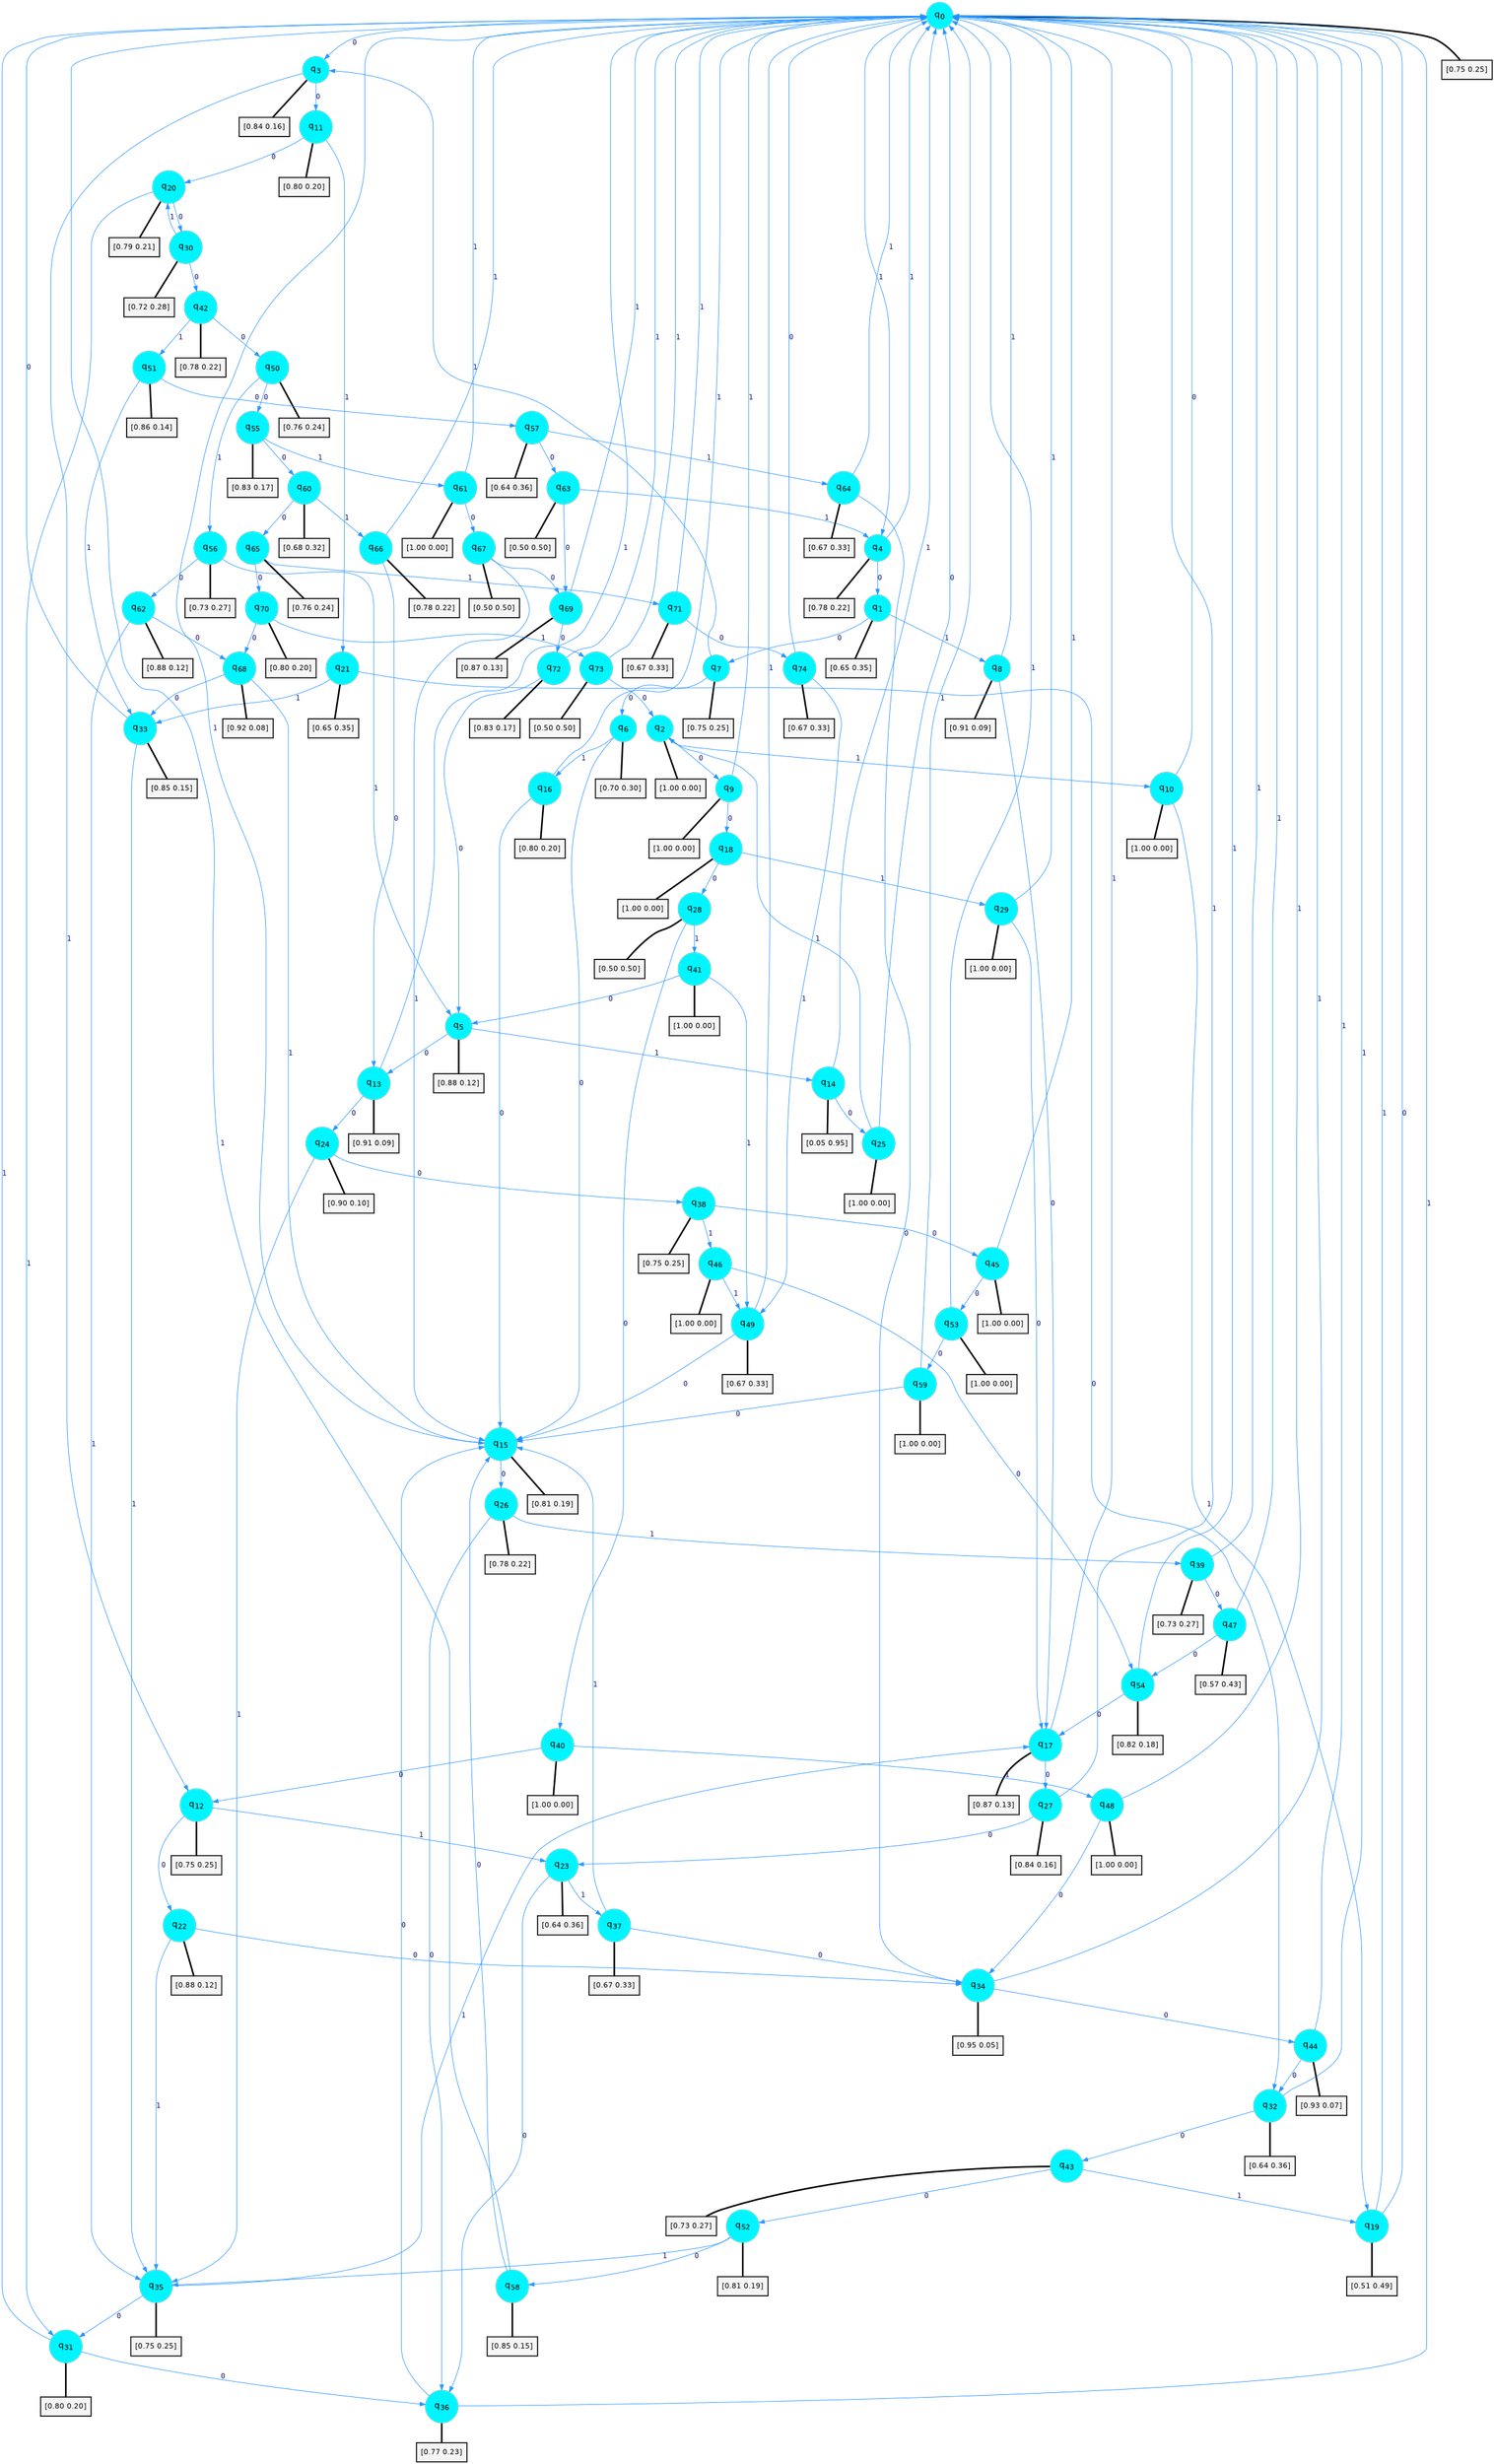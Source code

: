 digraph G {
graph [
bgcolor=transparent, dpi=300, rankdir=TD, size="40,25"];
node [
color=gray, fillcolor=turquoise1, fontcolor=black, fontname=Helvetica, fontsize=16, fontweight=bold, shape=circle, style=filled];
edge [
arrowsize=1, color=dodgerblue1, fontcolor=midnightblue, fontname=courier, fontweight=bold, penwidth=1, style=solid, weight=20];
0[label=<q<SUB>0</SUB>>];
1[label=<q<SUB>1</SUB>>];
2[label=<q<SUB>2</SUB>>];
3[label=<q<SUB>3</SUB>>];
4[label=<q<SUB>4</SUB>>];
5[label=<q<SUB>5</SUB>>];
6[label=<q<SUB>6</SUB>>];
7[label=<q<SUB>7</SUB>>];
8[label=<q<SUB>8</SUB>>];
9[label=<q<SUB>9</SUB>>];
10[label=<q<SUB>10</SUB>>];
11[label=<q<SUB>11</SUB>>];
12[label=<q<SUB>12</SUB>>];
13[label=<q<SUB>13</SUB>>];
14[label=<q<SUB>14</SUB>>];
15[label=<q<SUB>15</SUB>>];
16[label=<q<SUB>16</SUB>>];
17[label=<q<SUB>17</SUB>>];
18[label=<q<SUB>18</SUB>>];
19[label=<q<SUB>19</SUB>>];
20[label=<q<SUB>20</SUB>>];
21[label=<q<SUB>21</SUB>>];
22[label=<q<SUB>22</SUB>>];
23[label=<q<SUB>23</SUB>>];
24[label=<q<SUB>24</SUB>>];
25[label=<q<SUB>25</SUB>>];
26[label=<q<SUB>26</SUB>>];
27[label=<q<SUB>27</SUB>>];
28[label=<q<SUB>28</SUB>>];
29[label=<q<SUB>29</SUB>>];
30[label=<q<SUB>30</SUB>>];
31[label=<q<SUB>31</SUB>>];
32[label=<q<SUB>32</SUB>>];
33[label=<q<SUB>33</SUB>>];
34[label=<q<SUB>34</SUB>>];
35[label=<q<SUB>35</SUB>>];
36[label=<q<SUB>36</SUB>>];
37[label=<q<SUB>37</SUB>>];
38[label=<q<SUB>38</SUB>>];
39[label=<q<SUB>39</SUB>>];
40[label=<q<SUB>40</SUB>>];
41[label=<q<SUB>41</SUB>>];
42[label=<q<SUB>42</SUB>>];
43[label=<q<SUB>43</SUB>>];
44[label=<q<SUB>44</SUB>>];
45[label=<q<SUB>45</SUB>>];
46[label=<q<SUB>46</SUB>>];
47[label=<q<SUB>47</SUB>>];
48[label=<q<SUB>48</SUB>>];
49[label=<q<SUB>49</SUB>>];
50[label=<q<SUB>50</SUB>>];
51[label=<q<SUB>51</SUB>>];
52[label=<q<SUB>52</SUB>>];
53[label=<q<SUB>53</SUB>>];
54[label=<q<SUB>54</SUB>>];
55[label=<q<SUB>55</SUB>>];
56[label=<q<SUB>56</SUB>>];
57[label=<q<SUB>57</SUB>>];
58[label=<q<SUB>58</SUB>>];
59[label=<q<SUB>59</SUB>>];
60[label=<q<SUB>60</SUB>>];
61[label=<q<SUB>61</SUB>>];
62[label=<q<SUB>62</SUB>>];
63[label=<q<SUB>63</SUB>>];
64[label=<q<SUB>64</SUB>>];
65[label=<q<SUB>65</SUB>>];
66[label=<q<SUB>66</SUB>>];
67[label=<q<SUB>67</SUB>>];
68[label=<q<SUB>68</SUB>>];
69[label=<q<SUB>69</SUB>>];
70[label=<q<SUB>70</SUB>>];
71[label=<q<SUB>71</SUB>>];
72[label=<q<SUB>72</SUB>>];
73[label=<q<SUB>73</SUB>>];
74[label=<q<SUB>74</SUB>>];
75[label="[0.75 0.25]", shape=box,fontcolor=black, fontname=Helvetica, fontsize=14, penwidth=2, fillcolor=whitesmoke,color=black];
76[label="[0.65 0.35]", shape=box,fontcolor=black, fontname=Helvetica, fontsize=14, penwidth=2, fillcolor=whitesmoke,color=black];
77[label="[1.00 0.00]", shape=box,fontcolor=black, fontname=Helvetica, fontsize=14, penwidth=2, fillcolor=whitesmoke,color=black];
78[label="[0.84 0.16]", shape=box,fontcolor=black, fontname=Helvetica, fontsize=14, penwidth=2, fillcolor=whitesmoke,color=black];
79[label="[0.78 0.22]", shape=box,fontcolor=black, fontname=Helvetica, fontsize=14, penwidth=2, fillcolor=whitesmoke,color=black];
80[label="[0.88 0.12]", shape=box,fontcolor=black, fontname=Helvetica, fontsize=14, penwidth=2, fillcolor=whitesmoke,color=black];
81[label="[0.70 0.30]", shape=box,fontcolor=black, fontname=Helvetica, fontsize=14, penwidth=2, fillcolor=whitesmoke,color=black];
82[label="[0.75 0.25]", shape=box,fontcolor=black, fontname=Helvetica, fontsize=14, penwidth=2, fillcolor=whitesmoke,color=black];
83[label="[0.91 0.09]", shape=box,fontcolor=black, fontname=Helvetica, fontsize=14, penwidth=2, fillcolor=whitesmoke,color=black];
84[label="[1.00 0.00]", shape=box,fontcolor=black, fontname=Helvetica, fontsize=14, penwidth=2, fillcolor=whitesmoke,color=black];
85[label="[1.00 0.00]", shape=box,fontcolor=black, fontname=Helvetica, fontsize=14, penwidth=2, fillcolor=whitesmoke,color=black];
86[label="[0.80 0.20]", shape=box,fontcolor=black, fontname=Helvetica, fontsize=14, penwidth=2, fillcolor=whitesmoke,color=black];
87[label="[0.75 0.25]", shape=box,fontcolor=black, fontname=Helvetica, fontsize=14, penwidth=2, fillcolor=whitesmoke,color=black];
88[label="[0.91 0.09]", shape=box,fontcolor=black, fontname=Helvetica, fontsize=14, penwidth=2, fillcolor=whitesmoke,color=black];
89[label="[0.05 0.95]", shape=box,fontcolor=black, fontname=Helvetica, fontsize=14, penwidth=2, fillcolor=whitesmoke,color=black];
90[label="[0.81 0.19]", shape=box,fontcolor=black, fontname=Helvetica, fontsize=14, penwidth=2, fillcolor=whitesmoke,color=black];
91[label="[0.80 0.20]", shape=box,fontcolor=black, fontname=Helvetica, fontsize=14, penwidth=2, fillcolor=whitesmoke,color=black];
92[label="[0.87 0.13]", shape=box,fontcolor=black, fontname=Helvetica, fontsize=14, penwidth=2, fillcolor=whitesmoke,color=black];
93[label="[1.00 0.00]", shape=box,fontcolor=black, fontname=Helvetica, fontsize=14, penwidth=2, fillcolor=whitesmoke,color=black];
94[label="[0.51 0.49]", shape=box,fontcolor=black, fontname=Helvetica, fontsize=14, penwidth=2, fillcolor=whitesmoke,color=black];
95[label="[0.79 0.21]", shape=box,fontcolor=black, fontname=Helvetica, fontsize=14, penwidth=2, fillcolor=whitesmoke,color=black];
96[label="[0.65 0.35]", shape=box,fontcolor=black, fontname=Helvetica, fontsize=14, penwidth=2, fillcolor=whitesmoke,color=black];
97[label="[0.88 0.12]", shape=box,fontcolor=black, fontname=Helvetica, fontsize=14, penwidth=2, fillcolor=whitesmoke,color=black];
98[label="[0.64 0.36]", shape=box,fontcolor=black, fontname=Helvetica, fontsize=14, penwidth=2, fillcolor=whitesmoke,color=black];
99[label="[0.90 0.10]", shape=box,fontcolor=black, fontname=Helvetica, fontsize=14, penwidth=2, fillcolor=whitesmoke,color=black];
100[label="[1.00 0.00]", shape=box,fontcolor=black, fontname=Helvetica, fontsize=14, penwidth=2, fillcolor=whitesmoke,color=black];
101[label="[0.78 0.22]", shape=box,fontcolor=black, fontname=Helvetica, fontsize=14, penwidth=2, fillcolor=whitesmoke,color=black];
102[label="[0.84 0.16]", shape=box,fontcolor=black, fontname=Helvetica, fontsize=14, penwidth=2, fillcolor=whitesmoke,color=black];
103[label="[0.50 0.50]", shape=box,fontcolor=black, fontname=Helvetica, fontsize=14, penwidth=2, fillcolor=whitesmoke,color=black];
104[label="[1.00 0.00]", shape=box,fontcolor=black, fontname=Helvetica, fontsize=14, penwidth=2, fillcolor=whitesmoke,color=black];
105[label="[0.72 0.28]", shape=box,fontcolor=black, fontname=Helvetica, fontsize=14, penwidth=2, fillcolor=whitesmoke,color=black];
106[label="[0.80 0.20]", shape=box,fontcolor=black, fontname=Helvetica, fontsize=14, penwidth=2, fillcolor=whitesmoke,color=black];
107[label="[0.64 0.36]", shape=box,fontcolor=black, fontname=Helvetica, fontsize=14, penwidth=2, fillcolor=whitesmoke,color=black];
108[label="[0.85 0.15]", shape=box,fontcolor=black, fontname=Helvetica, fontsize=14, penwidth=2, fillcolor=whitesmoke,color=black];
109[label="[0.95 0.05]", shape=box,fontcolor=black, fontname=Helvetica, fontsize=14, penwidth=2, fillcolor=whitesmoke,color=black];
110[label="[0.75 0.25]", shape=box,fontcolor=black, fontname=Helvetica, fontsize=14, penwidth=2, fillcolor=whitesmoke,color=black];
111[label="[0.77 0.23]", shape=box,fontcolor=black, fontname=Helvetica, fontsize=14, penwidth=2, fillcolor=whitesmoke,color=black];
112[label="[0.67 0.33]", shape=box,fontcolor=black, fontname=Helvetica, fontsize=14, penwidth=2, fillcolor=whitesmoke,color=black];
113[label="[0.75 0.25]", shape=box,fontcolor=black, fontname=Helvetica, fontsize=14, penwidth=2, fillcolor=whitesmoke,color=black];
114[label="[0.73 0.27]", shape=box,fontcolor=black, fontname=Helvetica, fontsize=14, penwidth=2, fillcolor=whitesmoke,color=black];
115[label="[1.00 0.00]", shape=box,fontcolor=black, fontname=Helvetica, fontsize=14, penwidth=2, fillcolor=whitesmoke,color=black];
116[label="[1.00 0.00]", shape=box,fontcolor=black, fontname=Helvetica, fontsize=14, penwidth=2, fillcolor=whitesmoke,color=black];
117[label="[0.78 0.22]", shape=box,fontcolor=black, fontname=Helvetica, fontsize=14, penwidth=2, fillcolor=whitesmoke,color=black];
118[label="[0.73 0.27]", shape=box,fontcolor=black, fontname=Helvetica, fontsize=14, penwidth=2, fillcolor=whitesmoke,color=black];
119[label="[0.93 0.07]", shape=box,fontcolor=black, fontname=Helvetica, fontsize=14, penwidth=2, fillcolor=whitesmoke,color=black];
120[label="[1.00 0.00]", shape=box,fontcolor=black, fontname=Helvetica, fontsize=14, penwidth=2, fillcolor=whitesmoke,color=black];
121[label="[1.00 0.00]", shape=box,fontcolor=black, fontname=Helvetica, fontsize=14, penwidth=2, fillcolor=whitesmoke,color=black];
122[label="[0.57 0.43]", shape=box,fontcolor=black, fontname=Helvetica, fontsize=14, penwidth=2, fillcolor=whitesmoke,color=black];
123[label="[1.00 0.00]", shape=box,fontcolor=black, fontname=Helvetica, fontsize=14, penwidth=2, fillcolor=whitesmoke,color=black];
124[label="[0.67 0.33]", shape=box,fontcolor=black, fontname=Helvetica, fontsize=14, penwidth=2, fillcolor=whitesmoke,color=black];
125[label="[0.76 0.24]", shape=box,fontcolor=black, fontname=Helvetica, fontsize=14, penwidth=2, fillcolor=whitesmoke,color=black];
126[label="[0.86 0.14]", shape=box,fontcolor=black, fontname=Helvetica, fontsize=14, penwidth=2, fillcolor=whitesmoke,color=black];
127[label="[0.81 0.19]", shape=box,fontcolor=black, fontname=Helvetica, fontsize=14, penwidth=2, fillcolor=whitesmoke,color=black];
128[label="[1.00 0.00]", shape=box,fontcolor=black, fontname=Helvetica, fontsize=14, penwidth=2, fillcolor=whitesmoke,color=black];
129[label="[0.82 0.18]", shape=box,fontcolor=black, fontname=Helvetica, fontsize=14, penwidth=2, fillcolor=whitesmoke,color=black];
130[label="[0.83 0.17]", shape=box,fontcolor=black, fontname=Helvetica, fontsize=14, penwidth=2, fillcolor=whitesmoke,color=black];
131[label="[0.73 0.27]", shape=box,fontcolor=black, fontname=Helvetica, fontsize=14, penwidth=2, fillcolor=whitesmoke,color=black];
132[label="[0.64 0.36]", shape=box,fontcolor=black, fontname=Helvetica, fontsize=14, penwidth=2, fillcolor=whitesmoke,color=black];
133[label="[0.85 0.15]", shape=box,fontcolor=black, fontname=Helvetica, fontsize=14, penwidth=2, fillcolor=whitesmoke,color=black];
134[label="[1.00 0.00]", shape=box,fontcolor=black, fontname=Helvetica, fontsize=14, penwidth=2, fillcolor=whitesmoke,color=black];
135[label="[0.68 0.32]", shape=box,fontcolor=black, fontname=Helvetica, fontsize=14, penwidth=2, fillcolor=whitesmoke,color=black];
136[label="[1.00 0.00]", shape=box,fontcolor=black, fontname=Helvetica, fontsize=14, penwidth=2, fillcolor=whitesmoke,color=black];
137[label="[0.88 0.12]", shape=box,fontcolor=black, fontname=Helvetica, fontsize=14, penwidth=2, fillcolor=whitesmoke,color=black];
138[label="[0.50 0.50]", shape=box,fontcolor=black, fontname=Helvetica, fontsize=14, penwidth=2, fillcolor=whitesmoke,color=black];
139[label="[0.67 0.33]", shape=box,fontcolor=black, fontname=Helvetica, fontsize=14, penwidth=2, fillcolor=whitesmoke,color=black];
140[label="[0.76 0.24]", shape=box,fontcolor=black, fontname=Helvetica, fontsize=14, penwidth=2, fillcolor=whitesmoke,color=black];
141[label="[0.78 0.22]", shape=box,fontcolor=black, fontname=Helvetica, fontsize=14, penwidth=2, fillcolor=whitesmoke,color=black];
142[label="[0.50 0.50]", shape=box,fontcolor=black, fontname=Helvetica, fontsize=14, penwidth=2, fillcolor=whitesmoke,color=black];
143[label="[0.92 0.08]", shape=box,fontcolor=black, fontname=Helvetica, fontsize=14, penwidth=2, fillcolor=whitesmoke,color=black];
144[label="[0.87 0.13]", shape=box,fontcolor=black, fontname=Helvetica, fontsize=14, penwidth=2, fillcolor=whitesmoke,color=black];
145[label="[0.80 0.20]", shape=box,fontcolor=black, fontname=Helvetica, fontsize=14, penwidth=2, fillcolor=whitesmoke,color=black];
146[label="[0.67 0.33]", shape=box,fontcolor=black, fontname=Helvetica, fontsize=14, penwidth=2, fillcolor=whitesmoke,color=black];
147[label="[0.83 0.17]", shape=box,fontcolor=black, fontname=Helvetica, fontsize=14, penwidth=2, fillcolor=whitesmoke,color=black];
148[label="[0.50 0.50]", shape=box,fontcolor=black, fontname=Helvetica, fontsize=14, penwidth=2, fillcolor=whitesmoke,color=black];
149[label="[0.67 0.33]", shape=box,fontcolor=black, fontname=Helvetica, fontsize=14, penwidth=2, fillcolor=whitesmoke,color=black];
0->3 [label=0];
0->4 [label=1];
0->75 [arrowhead=none, penwidth=3,color=black];
1->7 [label=0];
1->8 [label=1];
1->76 [arrowhead=none, penwidth=3,color=black];
2->9 [label=0];
2->10 [label=1];
2->77 [arrowhead=none, penwidth=3,color=black];
3->11 [label=0];
3->12 [label=1];
3->78 [arrowhead=none, penwidth=3,color=black];
4->1 [label=0];
4->0 [label=1];
4->79 [arrowhead=none, penwidth=3,color=black];
5->13 [label=0];
5->14 [label=1];
5->80 [arrowhead=none, penwidth=3,color=black];
6->15 [label=0];
6->16 [label=1];
6->81 [arrowhead=none, penwidth=3,color=black];
7->6 [label=0];
7->3 [label=1];
7->82 [arrowhead=none, penwidth=3,color=black];
8->17 [label=0];
8->0 [label=1];
8->83 [arrowhead=none, penwidth=3,color=black];
9->18 [label=0];
9->0 [label=1];
9->84 [arrowhead=none, penwidth=3,color=black];
10->0 [label=0];
10->19 [label=1];
10->85 [arrowhead=none, penwidth=3,color=black];
11->20 [label=0];
11->21 [label=1];
11->86 [arrowhead=none, penwidth=3,color=black];
12->22 [label=0];
12->23 [label=1];
12->87 [arrowhead=none, penwidth=3,color=black];
13->24 [label=0];
13->0 [label=1];
13->88 [arrowhead=none, penwidth=3,color=black];
14->25 [label=0];
14->0 [label=1];
14->89 [arrowhead=none, penwidth=3,color=black];
15->26 [label=0];
15->0 [label=1];
15->90 [arrowhead=none, penwidth=3,color=black];
16->15 [label=0];
16->0 [label=1];
16->91 [arrowhead=none, penwidth=3,color=black];
17->27 [label=0];
17->0 [label=1];
17->92 [arrowhead=none, penwidth=3,color=black];
18->28 [label=0];
18->29 [label=1];
18->93 [arrowhead=none, penwidth=3,color=black];
19->0 [label=0];
19->0 [label=1];
19->94 [arrowhead=none, penwidth=3,color=black];
20->30 [label=0];
20->31 [label=1];
20->95 [arrowhead=none, penwidth=3,color=black];
21->32 [label=0];
21->33 [label=1];
21->96 [arrowhead=none, penwidth=3,color=black];
22->34 [label=0];
22->35 [label=1];
22->97 [arrowhead=none, penwidth=3,color=black];
23->36 [label=0];
23->37 [label=1];
23->98 [arrowhead=none, penwidth=3,color=black];
24->38 [label=0];
24->35 [label=1];
24->99 [arrowhead=none, penwidth=3,color=black];
25->0 [label=0];
25->2 [label=1];
25->100 [arrowhead=none, penwidth=3,color=black];
26->36 [label=0];
26->39 [label=1];
26->101 [arrowhead=none, penwidth=3,color=black];
27->23 [label=0];
27->0 [label=1];
27->102 [arrowhead=none, penwidth=3,color=black];
28->40 [label=0];
28->41 [label=1];
28->103 [arrowhead=none, penwidth=3,color=black];
29->17 [label=0];
29->0 [label=1];
29->104 [arrowhead=none, penwidth=3,color=black];
30->42 [label=0];
30->20 [label=1];
30->105 [arrowhead=none, penwidth=3,color=black];
31->36 [label=0];
31->0 [label=1];
31->106 [arrowhead=none, penwidth=3,color=black];
32->43 [label=0];
32->0 [label=1];
32->107 [arrowhead=none, penwidth=3,color=black];
33->0 [label=0];
33->35 [label=1];
33->108 [arrowhead=none, penwidth=3,color=black];
34->44 [label=0];
34->0 [label=1];
34->109 [arrowhead=none, penwidth=3,color=black];
35->31 [label=0];
35->17 [label=1];
35->110 [arrowhead=none, penwidth=3,color=black];
36->15 [label=0];
36->0 [label=1];
36->111 [arrowhead=none, penwidth=3,color=black];
37->34 [label=0];
37->15 [label=1];
37->112 [arrowhead=none, penwidth=3,color=black];
38->45 [label=0];
38->46 [label=1];
38->113 [arrowhead=none, penwidth=3,color=black];
39->47 [label=0];
39->0 [label=1];
39->114 [arrowhead=none, penwidth=3,color=black];
40->12 [label=0];
40->48 [label=1];
40->115 [arrowhead=none, penwidth=3,color=black];
41->5 [label=0];
41->49 [label=1];
41->116 [arrowhead=none, penwidth=3,color=black];
42->50 [label=0];
42->51 [label=1];
42->117 [arrowhead=none, penwidth=3,color=black];
43->52 [label=0];
43->19 [label=1];
43->118 [arrowhead=none, penwidth=3,color=black];
44->32 [label=0];
44->0 [label=1];
44->119 [arrowhead=none, penwidth=3,color=black];
45->53 [label=0];
45->0 [label=1];
45->120 [arrowhead=none, penwidth=3,color=black];
46->54 [label=0];
46->49 [label=1];
46->121 [arrowhead=none, penwidth=3,color=black];
47->54 [label=0];
47->0 [label=1];
47->122 [arrowhead=none, penwidth=3,color=black];
48->34 [label=0];
48->0 [label=1];
48->123 [arrowhead=none, penwidth=3,color=black];
49->15 [label=0];
49->0 [label=1];
49->124 [arrowhead=none, penwidth=3,color=black];
50->55 [label=0];
50->56 [label=1];
50->125 [arrowhead=none, penwidth=3,color=black];
51->57 [label=0];
51->33 [label=1];
51->126 [arrowhead=none, penwidth=3,color=black];
52->58 [label=0];
52->35 [label=1];
52->127 [arrowhead=none, penwidth=3,color=black];
53->59 [label=0];
53->0 [label=1];
53->128 [arrowhead=none, penwidth=3,color=black];
54->17 [label=0];
54->0 [label=1];
54->129 [arrowhead=none, penwidth=3,color=black];
55->60 [label=0];
55->61 [label=1];
55->130 [arrowhead=none, penwidth=3,color=black];
56->62 [label=0];
56->5 [label=1];
56->131 [arrowhead=none, penwidth=3,color=black];
57->63 [label=0];
57->64 [label=1];
57->132 [arrowhead=none, penwidth=3,color=black];
58->15 [label=0];
58->0 [label=1];
58->133 [arrowhead=none, penwidth=3,color=black];
59->15 [label=0];
59->0 [label=1];
59->134 [arrowhead=none, penwidth=3,color=black];
60->65 [label=0];
60->66 [label=1];
60->135 [arrowhead=none, penwidth=3,color=black];
61->67 [label=0];
61->0 [label=1];
61->136 [arrowhead=none, penwidth=3,color=black];
62->68 [label=0];
62->35 [label=1];
62->137 [arrowhead=none, penwidth=3,color=black];
63->69 [label=0];
63->4 [label=1];
63->138 [arrowhead=none, penwidth=3,color=black];
64->34 [label=0];
64->0 [label=1];
64->139 [arrowhead=none, penwidth=3,color=black];
65->70 [label=0];
65->71 [label=1];
65->140 [arrowhead=none, penwidth=3,color=black];
66->13 [label=0];
66->0 [label=1];
66->141 [arrowhead=none, penwidth=3,color=black];
67->69 [label=0];
67->15 [label=1];
67->142 [arrowhead=none, penwidth=3,color=black];
68->33 [label=0];
68->15 [label=1];
68->143 [arrowhead=none, penwidth=3,color=black];
69->72 [label=0];
69->0 [label=1];
69->144 [arrowhead=none, penwidth=3,color=black];
70->68 [label=0];
70->73 [label=1];
70->145 [arrowhead=none, penwidth=3,color=black];
71->74 [label=0];
71->0 [label=1];
71->146 [arrowhead=none, penwidth=3,color=black];
72->5 [label=0];
72->0 [label=1];
72->147 [arrowhead=none, penwidth=3,color=black];
73->2 [label=0];
73->0 [label=1];
73->148 [arrowhead=none, penwidth=3,color=black];
74->0 [label=0];
74->49 [label=1];
74->149 [arrowhead=none, penwidth=3,color=black];
}

